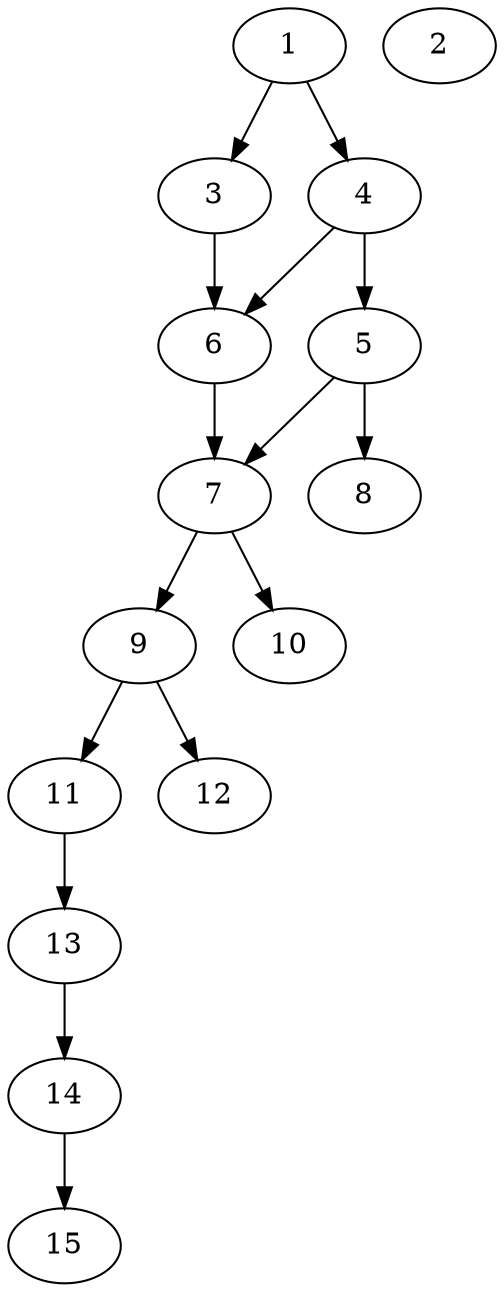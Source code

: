 // DAG automatically generated by daggen at Thu Oct  3 13:59:27 2019
// ./daggen --dot -n 15 --ccr 0.5 --fat 0.3 --regular 0.9 --density 0.6 --mindata 5242880 --maxdata 52428800 
digraph G {
  1 [size="62846976", alpha="0.14", expect_size="31423488"] 
  1 -> 3 [size ="31423488"]
  1 -> 4 [size ="31423488"]
  2 [size="40857600", alpha="0.12", expect_size="20428800"] 
  3 [size="25122816", alpha="0.20", expect_size="12561408"] 
  3 -> 6 [size ="12561408"]
  4 [size="60448768", alpha="0.02", expect_size="30224384"] 
  4 -> 5 [size ="30224384"]
  4 -> 6 [size ="30224384"]
  5 [size="84248576", alpha="0.16", expect_size="42124288"] 
  5 -> 7 [size ="42124288"]
  5 -> 8 [size ="42124288"]
  6 [size="97951744", alpha="0.08", expect_size="48975872"] 
  6 -> 7 [size ="48975872"]
  7 [size="22005760", alpha="0.03", expect_size="11002880"] 
  7 -> 9 [size ="11002880"]
  7 -> 10 [size ="11002880"]
  8 [size="30937088", alpha="0.19", expect_size="15468544"] 
  9 [size="19884032", alpha="0.09", expect_size="9942016"] 
  9 -> 11 [size ="9942016"]
  9 -> 12 [size ="9942016"]
  10 [size="103118848", alpha="0.16", expect_size="51559424"] 
  11 [size="95287296", alpha="0.01", expect_size="47643648"] 
  11 -> 13 [size ="47643648"]
  12 [size="67008512", alpha="0.02", expect_size="33504256"] 
  13 [size="29562880", alpha="0.13", expect_size="14781440"] 
  13 -> 14 [size ="14781440"]
  14 [size="29421568", alpha="0.03", expect_size="14710784"] 
  14 -> 15 [size ="14710784"]
  15 [size="37779456", alpha="0.15", expect_size="18889728"] 
}
